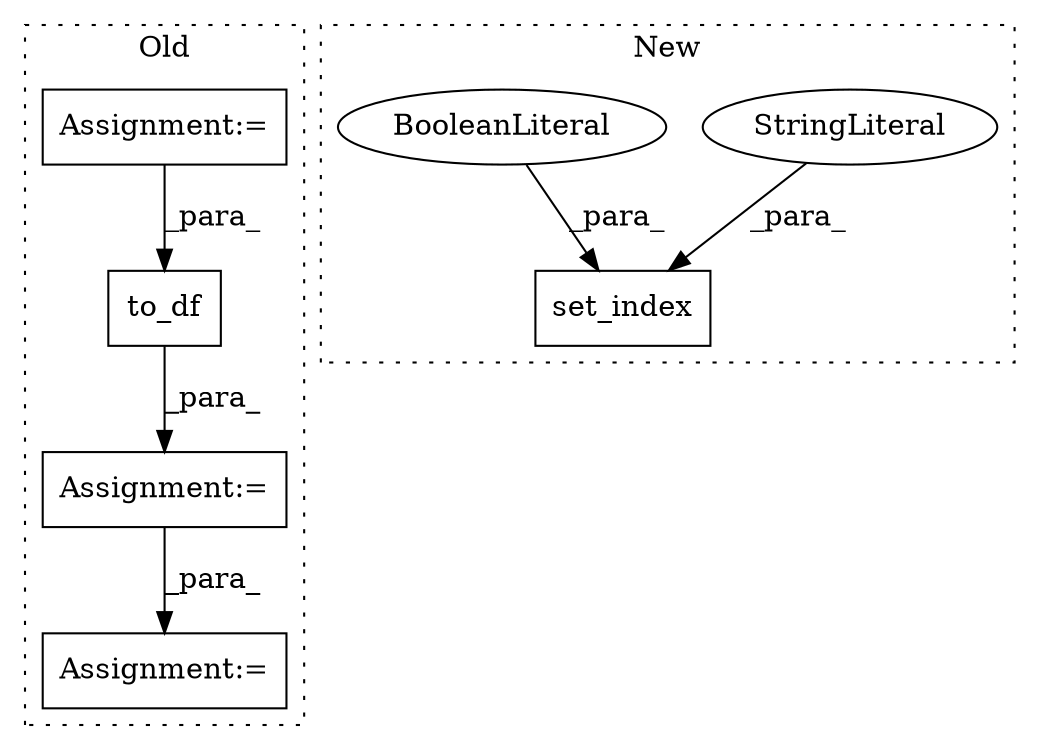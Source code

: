 digraph G {
subgraph cluster0 {
1 [label="to_df" a="32" s="6662,6713" l="6,1" shape="box"];
5 [label="Assignment:=" a="7" s="6614" l="1" shape="box"];
6 [label="Assignment:=" a="7" s="6805" l="1" shape="box"];
7 [label="Assignment:=" a="7" s="7048" l="1" shape="box"];
label = "Old";
style="dotted";
}
subgraph cluster1 {
2 [label="set_index" a="32" s="6814,6836" l="10,1" shape="box"];
3 [label="StringLiteral" a="45" s="6824" l="6" shape="ellipse"];
4 [label="BooleanLiteral" a="9" s="6831" l="5" shape="ellipse"];
label = "New";
style="dotted";
}
1 -> 6 [label="_para_"];
3 -> 2 [label="_para_"];
4 -> 2 [label="_para_"];
5 -> 1 [label="_para_"];
6 -> 7 [label="_para_"];
}